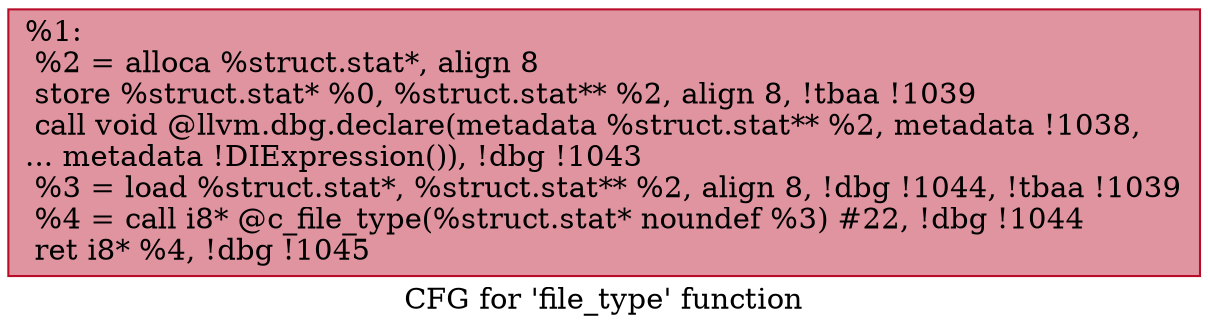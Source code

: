 digraph "CFG for 'file_type' function" {
	label="CFG for 'file_type' function";

	Node0x1cfb9e0 [shape=record,color="#b70d28ff", style=filled, fillcolor="#b70d2870",label="{%1:\l  %2 = alloca %struct.stat*, align 8\l  store %struct.stat* %0, %struct.stat** %2, align 8, !tbaa !1039\l  call void @llvm.dbg.declare(metadata %struct.stat** %2, metadata !1038,\l... metadata !DIExpression()), !dbg !1043\l  %3 = load %struct.stat*, %struct.stat** %2, align 8, !dbg !1044, !tbaa !1039\l  %4 = call i8* @c_file_type(%struct.stat* noundef %3) #22, !dbg !1044\l  ret i8* %4, !dbg !1045\l}"];
}
